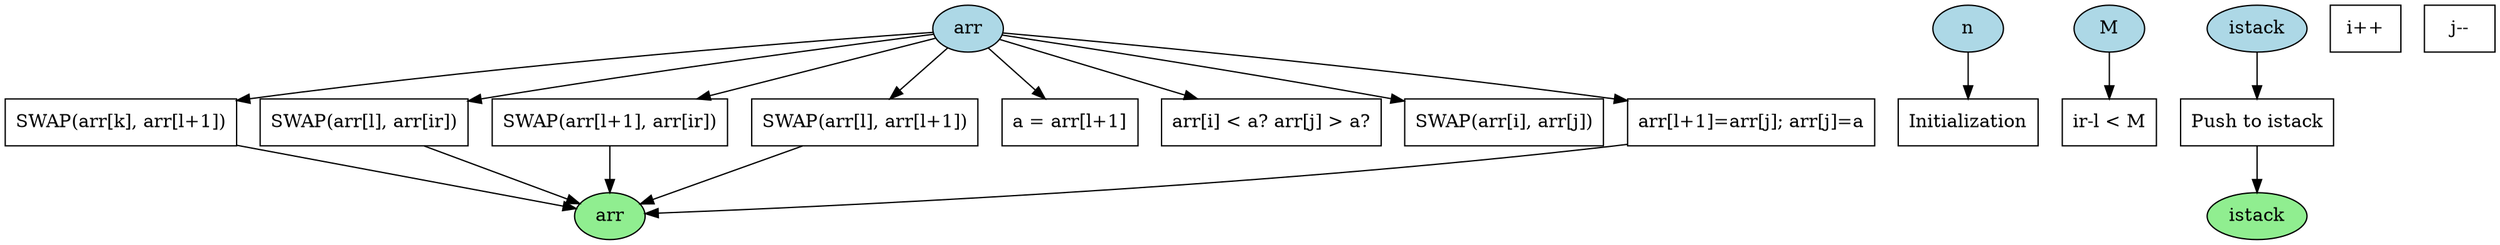 digraph sort_DFG {
    node [shape=ellipse, style=filled, fillcolor=lightblue];
    arr_in [label="arr"];
    n_in [label="n"];
    M_in [label="M"];
    istack_in [label="istack"];

    node [shape=box, style="", fillcolor=""];
    op_init [label="Initialization"];
    op_cond [label="ir-l < M"];
    op_swap1 [label="SWAP(arr[k], arr[l+1])"];
    op_swap2 [label="SWAP(arr[l], arr[ir])"];
    op_swap3 [label="SWAP(arr[l+1], arr[ir])"];
    op_swap4 [label="SWAP(arr[l], arr[l+1])"];
    op_assign_a [label="a = arr[l+1]"];
    op_inc_i [label="i++"];
    op_dec_j [label="j--"];
    op_compare [label="arr[i] < a? arr[j] > a?"];
    op_swap5 [label="SWAP(arr[i], arr[j])"];
    op_assign_arr [label="arr[l+1]=arr[j]; arr[j]=a"];
    op_push [label="Push to istack"];

    node [shape=ellipse, style=filled, fillcolor=lightgreen];
    arr_out [label="arr"];
    istack_out [label="istack"];

    arr_in -> op_swap1;
    arr_in -> op_swap2;
    arr_in -> op_swap3;
    arr_in -> op_swap4;
    arr_in -> op_assign_a;
    arr_in -> op_compare;
    arr_in -> op_swap5;
    arr_in -> op_assign_arr;
    n_in -> op_init;
    M_in -> op_cond;
    istack_in -> op_push;

    op_swap1 -> arr_out;
    op_swap2 -> arr_out;
    op_swap3 -> arr_out;
    op_swap4 -> arr_out;
    op_assign_arr -> arr_out;
    op_push -> istack_out;
}